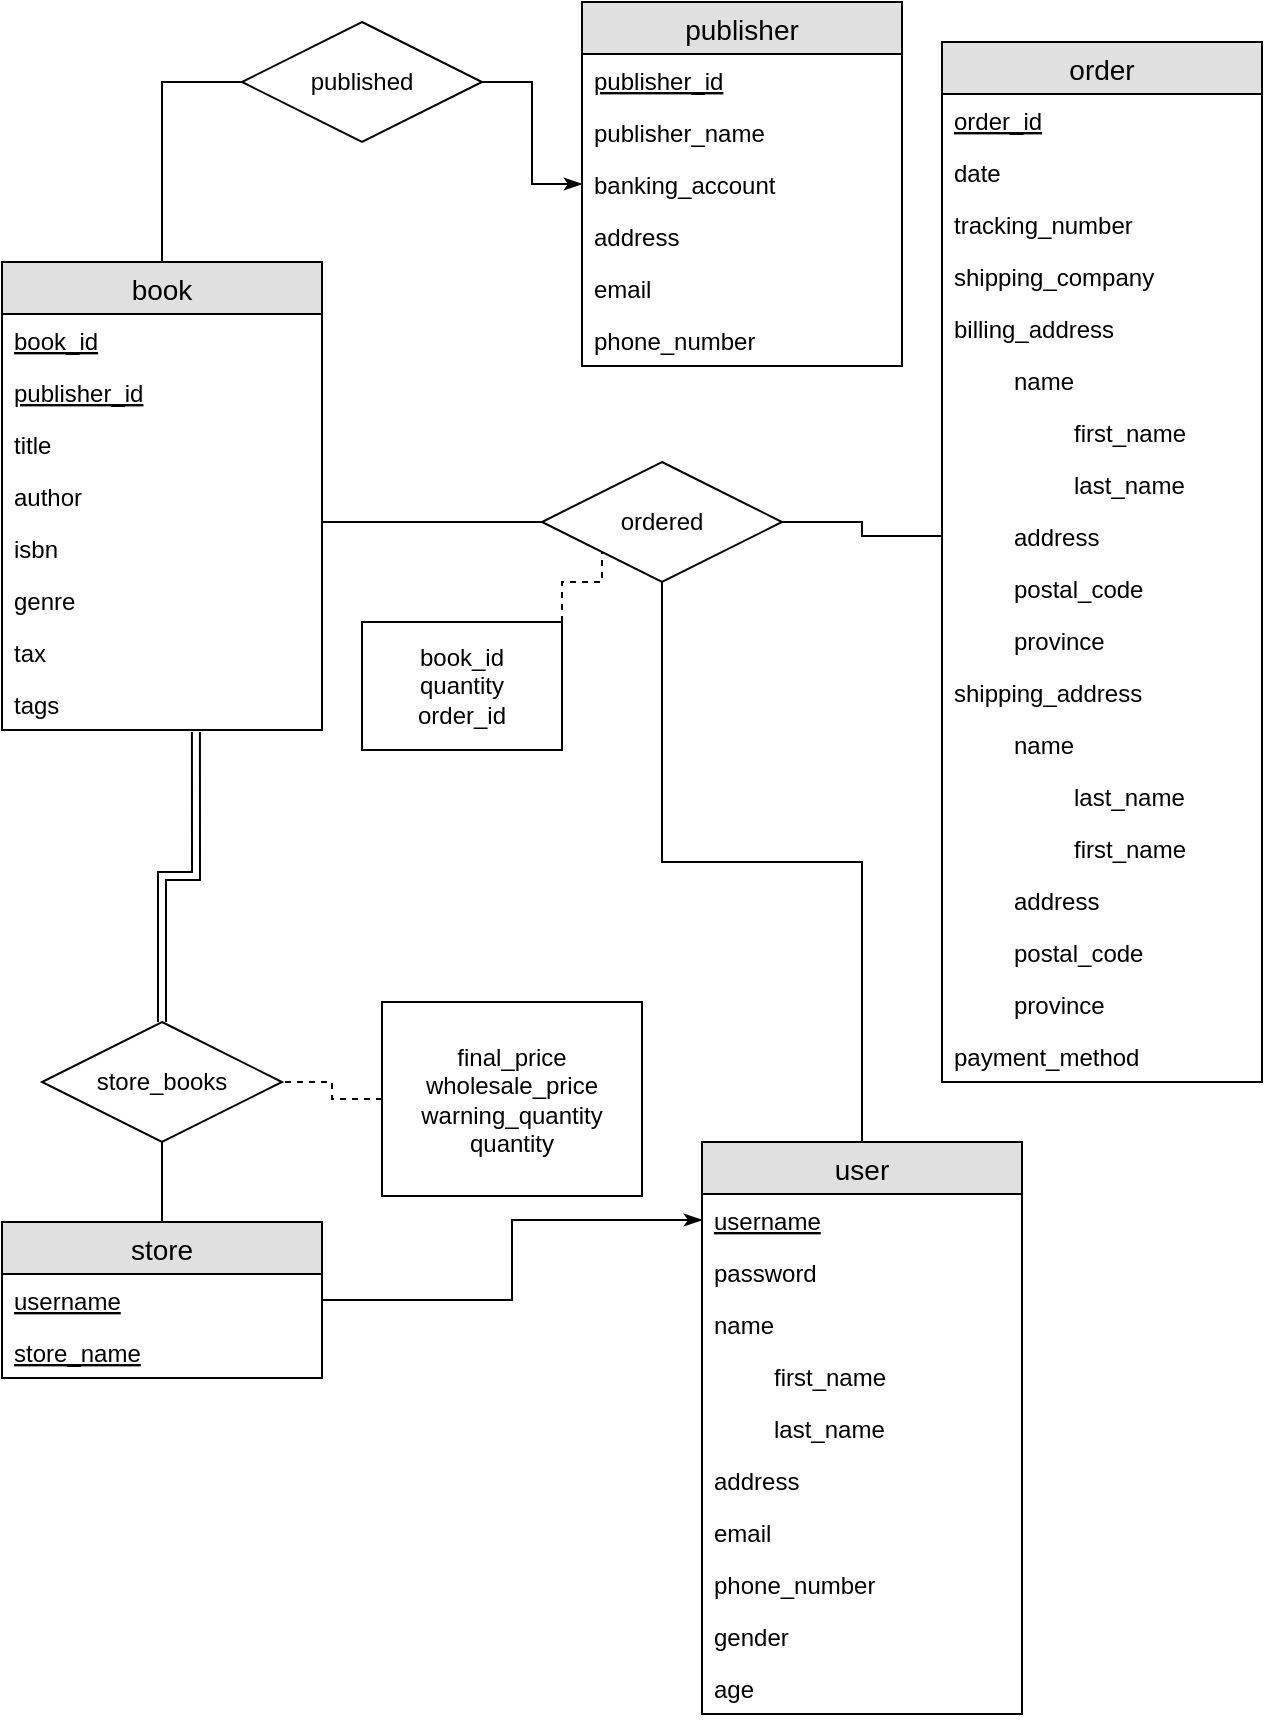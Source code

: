 <mxfile version="12.7.9" type="device"><diagram id="-2mnvvXNHoDZSLhDYM2M" name="Page-1"><mxGraphModel dx="1422" dy="1869" grid="1" gridSize="10" guides="1" tooltips="1" connect="1" arrows="1" fold="1" page="1" pageScale="1" pageWidth="850" pageHeight="1100" math="0" shadow="0"><root><mxCell id="0"/><mxCell id="1" parent="0"/><mxCell id="g3szPPGLEru6sh7x0R-I-1" value="book" style="swimlane;fontStyle=0;childLayout=stackLayout;horizontal=1;startSize=26;fillColor=#e0e0e0;horizontalStack=0;resizeParent=1;resizeParentMax=0;resizeLast=0;collapsible=1;marginBottom=0;swimlaneFillColor=#ffffff;align=center;fontSize=14;" vertex="1" parent="1"><mxGeometry x="40" y="40" width="160" height="234" as="geometry"/></mxCell><mxCell id="g3szPPGLEru6sh7x0R-I-2" value="book_id" style="text;strokeColor=none;fillColor=none;spacingLeft=4;spacingRight=4;overflow=hidden;rotatable=0;points=[[0,0.5],[1,0.5]];portConstraint=eastwest;fontSize=12;fontStyle=4" vertex="1" parent="g3szPPGLEru6sh7x0R-I-1"><mxGeometry y="26" width="160" height="26" as="geometry"/></mxCell><mxCell id="g3szPPGLEru6sh7x0R-I-3" value="publisher_id" style="text;strokeColor=none;fillColor=none;spacingLeft=4;spacingRight=4;overflow=hidden;rotatable=0;points=[[0,0.5],[1,0.5]];portConstraint=eastwest;fontSize=12;fontStyle=4" vertex="1" parent="g3szPPGLEru6sh7x0R-I-1"><mxGeometry y="52" width="160" height="26" as="geometry"/></mxCell><mxCell id="g3szPPGLEru6sh7x0R-I-4" value="title" style="text;strokeColor=none;fillColor=none;spacingLeft=4;spacingRight=4;overflow=hidden;rotatable=0;points=[[0,0.5],[1,0.5]];portConstraint=eastwest;fontSize=12;" vertex="1" parent="g3szPPGLEru6sh7x0R-I-1"><mxGeometry y="78" width="160" height="26" as="geometry"/></mxCell><mxCell id="g3szPPGLEru6sh7x0R-I-6" value="author" style="text;strokeColor=none;fillColor=none;spacingLeft=4;spacingRight=4;overflow=hidden;rotatable=0;points=[[0,0.5],[1,0.5]];portConstraint=eastwest;fontSize=12;" vertex="1" parent="g3szPPGLEru6sh7x0R-I-1"><mxGeometry y="104" width="160" height="26" as="geometry"/></mxCell><mxCell id="g3szPPGLEru6sh7x0R-I-5" value="isbn&#xA;" style="text;strokeColor=none;fillColor=none;spacingLeft=4;spacingRight=4;overflow=hidden;rotatable=0;points=[[0,0.5],[1,0.5]];portConstraint=eastwest;fontSize=12;" vertex="1" parent="g3szPPGLEru6sh7x0R-I-1"><mxGeometry y="130" width="160" height="26" as="geometry"/></mxCell><mxCell id="g3szPPGLEru6sh7x0R-I-7" value="genre" style="text;strokeColor=none;fillColor=none;spacingLeft=4;spacingRight=4;overflow=hidden;rotatable=0;points=[[0,0.5],[1,0.5]];portConstraint=eastwest;fontSize=12;" vertex="1" parent="g3szPPGLEru6sh7x0R-I-1"><mxGeometry y="156" width="160" height="26" as="geometry"/></mxCell><mxCell id="g3szPPGLEru6sh7x0R-I-52" value="tax" style="text;strokeColor=none;fillColor=none;spacingLeft=4;spacingRight=4;overflow=hidden;rotatable=0;points=[[0,0.5],[1,0.5]];portConstraint=eastwest;fontSize=12;" vertex="1" parent="g3szPPGLEru6sh7x0R-I-1"><mxGeometry y="182" width="160" height="26" as="geometry"/></mxCell><mxCell id="g3szPPGLEru6sh7x0R-I-8" value="tags" style="text;strokeColor=none;fillColor=none;spacingLeft=4;spacingRight=4;overflow=hidden;rotatable=0;points=[[0,0.5],[1,0.5]];portConstraint=eastwest;fontSize=12;" vertex="1" parent="g3szPPGLEru6sh7x0R-I-1"><mxGeometry y="208" width="160" height="26" as="geometry"/></mxCell><mxCell id="g3szPPGLEru6sh7x0R-I-10" value="user" style="swimlane;fontStyle=0;childLayout=stackLayout;horizontal=1;startSize=26;fillColor=#e0e0e0;horizontalStack=0;resizeParent=1;resizeParentMax=0;resizeLast=0;collapsible=1;marginBottom=0;swimlaneFillColor=#ffffff;align=center;fontSize=14;" vertex="1" parent="1"><mxGeometry x="390" y="480" width="160" height="286" as="geometry"/></mxCell><mxCell id="g3szPPGLEru6sh7x0R-I-11" value="username" style="text;strokeColor=none;fillColor=none;spacingLeft=4;spacingRight=4;overflow=hidden;rotatable=0;points=[[0,0.5],[1,0.5]];portConstraint=eastwest;fontSize=12;fontStyle=4" vertex="1" parent="g3szPPGLEru6sh7x0R-I-10"><mxGeometry y="26" width="160" height="26" as="geometry"/></mxCell><mxCell id="g3szPPGLEru6sh7x0R-I-12" value="password" style="text;strokeColor=none;fillColor=none;spacingLeft=4;spacingRight=4;overflow=hidden;rotatable=0;points=[[0,0.5],[1,0.5]];portConstraint=eastwest;fontSize=12;fontStyle=0" vertex="1" parent="g3szPPGLEru6sh7x0R-I-10"><mxGeometry y="52" width="160" height="26" as="geometry"/></mxCell><mxCell id="g3szPPGLEru6sh7x0R-I-23" value="name" style="text;strokeColor=none;fillColor=none;spacingLeft=4;spacingRight=4;overflow=hidden;rotatable=0;points=[[0,0.5],[1,0.5]];portConstraint=eastwest;fontSize=12;" vertex="1" parent="g3szPPGLEru6sh7x0R-I-10"><mxGeometry y="78" width="160" height="26" as="geometry"/></mxCell><mxCell id="g3szPPGLEru6sh7x0R-I-30" value="first_name" style="shape=partialRectangle;top=0;left=0;right=0;bottom=0;align=left;verticalAlign=top;fillColor=none;spacingLeft=34;spacingRight=4;overflow=hidden;rotatable=0;points=[[0,0.5],[1,0.5]];portConstraint=eastwest;dropTarget=0;fontSize=12;" vertex="1" parent="g3szPPGLEru6sh7x0R-I-10"><mxGeometry y="104" width="160" height="26" as="geometry"/></mxCell><mxCell id="g3szPPGLEru6sh7x0R-I-31" value="" style="shape=partialRectangle;top=0;left=0;bottom=0;right=0;fillColor=none;align=left;verticalAlign=top;spacingLeft=4;spacingRight=4;overflow=hidden;rotatable=0;points=[];portConstraint=eastwest;part=1;fontSize=12;" vertex="1" connectable="0" parent="g3szPPGLEru6sh7x0R-I-30"><mxGeometry width="30" height="26" as="geometry"/></mxCell><mxCell id="g3szPPGLEru6sh7x0R-I-32" value="last_name" style="shape=partialRectangle;top=0;left=0;right=0;bottom=0;align=left;verticalAlign=top;fillColor=none;spacingLeft=34;spacingRight=4;overflow=hidden;rotatable=0;points=[[0,0.5],[1,0.5]];portConstraint=eastwest;dropTarget=0;fontSize=12;" vertex="1" parent="g3szPPGLEru6sh7x0R-I-10"><mxGeometry y="130" width="160" height="26" as="geometry"/></mxCell><mxCell id="g3szPPGLEru6sh7x0R-I-33" value="" style="shape=partialRectangle;top=0;left=0;bottom=0;right=0;fillColor=none;align=left;verticalAlign=top;spacingLeft=4;spacingRight=4;overflow=hidden;rotatable=0;points=[];portConstraint=eastwest;part=1;fontSize=12;" vertex="1" connectable="0" parent="g3szPPGLEru6sh7x0R-I-32"><mxGeometry width="30" height="26" as="geometry"/></mxCell><mxCell id="g3szPPGLEru6sh7x0R-I-25" value="address" style="text;strokeColor=none;fillColor=none;spacingLeft=4;spacingRight=4;overflow=hidden;rotatable=0;points=[[0,0.5],[1,0.5]];portConstraint=eastwest;fontSize=12;" vertex="1" parent="g3szPPGLEru6sh7x0R-I-10"><mxGeometry y="156" width="160" height="26" as="geometry"/></mxCell><mxCell id="g3szPPGLEru6sh7x0R-I-26" value="email" style="text;strokeColor=none;fillColor=none;spacingLeft=4;spacingRight=4;overflow=hidden;rotatable=0;points=[[0,0.5],[1,0.5]];portConstraint=eastwest;fontSize=12;" vertex="1" parent="g3szPPGLEru6sh7x0R-I-10"><mxGeometry y="182" width="160" height="26" as="geometry"/></mxCell><mxCell id="g3szPPGLEru6sh7x0R-I-27" value="phone_number" style="text;strokeColor=none;fillColor=none;spacingLeft=4;spacingRight=4;overflow=hidden;rotatable=0;points=[[0,0.5],[1,0.5]];portConstraint=eastwest;fontSize=12;" vertex="1" parent="g3szPPGLEru6sh7x0R-I-10"><mxGeometry y="208" width="160" height="26" as="geometry"/></mxCell><mxCell id="g3szPPGLEru6sh7x0R-I-20" value="gender" style="text;strokeColor=none;fillColor=none;spacingLeft=4;spacingRight=4;overflow=hidden;rotatable=0;points=[[0,0.5],[1,0.5]];portConstraint=eastwest;fontSize=12;" vertex="1" parent="g3szPPGLEru6sh7x0R-I-10"><mxGeometry y="234" width="160" height="26" as="geometry"/></mxCell><mxCell id="g3szPPGLEru6sh7x0R-I-19" value="age" style="text;strokeColor=none;fillColor=none;spacingLeft=4;spacingRight=4;overflow=hidden;rotatable=0;points=[[0,0.5],[1,0.5]];portConstraint=eastwest;fontSize=12;" vertex="1" parent="g3szPPGLEru6sh7x0R-I-10"><mxGeometry y="260" width="160" height="26" as="geometry"/></mxCell><mxCell id="g3szPPGLEru6sh7x0R-I-22" value="publisher" style="swimlane;fontStyle=0;childLayout=stackLayout;horizontal=1;startSize=26;fillColor=#e0e0e0;horizontalStack=0;resizeParent=1;resizeParentMax=0;resizeLast=0;collapsible=1;marginBottom=0;swimlaneFillColor=#ffffff;align=center;fontSize=14;" vertex="1" parent="1"><mxGeometry x="330" y="-90" width="160" height="182" as="geometry"/></mxCell><mxCell id="g3szPPGLEru6sh7x0R-I-43" value="publisher_id" style="text;strokeColor=none;fillColor=none;spacingLeft=4;spacingRight=4;overflow=hidden;rotatable=0;points=[[0,0.5],[1,0.5]];portConstraint=eastwest;fontSize=12;fontStyle=4" vertex="1" parent="g3szPPGLEru6sh7x0R-I-22"><mxGeometry y="26" width="160" height="26" as="geometry"/></mxCell><mxCell id="g3szPPGLEru6sh7x0R-I-102" value="publisher_name" style="text;strokeColor=none;fillColor=none;spacingLeft=4;spacingRight=4;overflow=hidden;rotatable=0;points=[[0,0.5],[1,0.5]];portConstraint=eastwest;fontSize=12;" vertex="1" parent="g3szPPGLEru6sh7x0R-I-22"><mxGeometry y="52" width="160" height="26" as="geometry"/></mxCell><mxCell id="g3szPPGLEru6sh7x0R-I-115" value="banking_account" style="text;strokeColor=none;fillColor=none;spacingLeft=4;spacingRight=4;overflow=hidden;rotatable=0;points=[[0,0.5],[1,0.5]];portConstraint=eastwest;fontSize=12;" vertex="1" parent="g3szPPGLEru6sh7x0R-I-22"><mxGeometry y="78" width="160" height="26" as="geometry"/></mxCell><mxCell id="g3szPPGLEru6sh7x0R-I-116" value="address" style="text;strokeColor=none;fillColor=none;spacingLeft=4;spacingRight=4;overflow=hidden;rotatable=0;points=[[0,0.5],[1,0.5]];portConstraint=eastwest;fontSize=12;" vertex="1" parent="g3szPPGLEru6sh7x0R-I-22"><mxGeometry y="104" width="160" height="26" as="geometry"/></mxCell><mxCell id="g3szPPGLEru6sh7x0R-I-117" value="email" style="text;strokeColor=none;fillColor=none;spacingLeft=4;spacingRight=4;overflow=hidden;rotatable=0;points=[[0,0.5],[1,0.5]];portConstraint=eastwest;fontSize=12;" vertex="1" parent="g3szPPGLEru6sh7x0R-I-22"><mxGeometry y="130" width="160" height="26" as="geometry"/></mxCell><mxCell id="g3szPPGLEru6sh7x0R-I-36" value="phone_number" style="text;strokeColor=none;fillColor=none;spacingLeft=4;spacingRight=4;overflow=hidden;rotatable=0;points=[[0,0.5],[1,0.5]];portConstraint=eastwest;fontSize=12;" vertex="1" parent="g3szPPGLEru6sh7x0R-I-22"><mxGeometry y="156" width="160" height="26" as="geometry"/></mxCell><mxCell id="g3szPPGLEru6sh7x0R-I-53" value="order" style="swimlane;fontStyle=0;childLayout=stackLayout;horizontal=1;startSize=26;fillColor=#e0e0e0;horizontalStack=0;resizeParent=1;resizeParentMax=0;resizeLast=0;collapsible=1;marginBottom=0;swimlaneFillColor=#ffffff;align=center;fontSize=14;strokeColor=#000000;" vertex="1" parent="1"><mxGeometry x="510" y="-70" width="160" height="520" as="geometry"/></mxCell><mxCell id="g3szPPGLEru6sh7x0R-I-54" value="order_id" style="text;strokeColor=none;fillColor=none;spacingLeft=4;spacingRight=4;overflow=hidden;rotatable=0;points=[[0,0.5],[1,0.5]];portConstraint=eastwest;fontSize=12;fontStyle=4" vertex="1" parent="g3szPPGLEru6sh7x0R-I-53"><mxGeometry y="26" width="160" height="26" as="geometry"/></mxCell><mxCell id="g3szPPGLEru6sh7x0R-I-109" value="date" style="text;strokeColor=none;fillColor=none;spacingLeft=4;spacingRight=4;overflow=hidden;rotatable=0;points=[[0,0.5],[1,0.5]];portConstraint=eastwest;fontSize=12;" vertex="1" parent="g3szPPGLEru6sh7x0R-I-53"><mxGeometry y="52" width="160" height="26" as="geometry"/></mxCell><mxCell id="g3szPPGLEru6sh7x0R-I-55" value="tracking_number" style="text;strokeColor=none;fillColor=none;spacingLeft=4;spacingRight=4;overflow=hidden;rotatable=0;points=[[0,0.5],[1,0.5]];portConstraint=eastwest;fontSize=12;" vertex="1" parent="g3szPPGLEru6sh7x0R-I-53"><mxGeometry y="78" width="160" height="26" as="geometry"/></mxCell><mxCell id="g3szPPGLEru6sh7x0R-I-56" value="shipping_company" style="text;strokeColor=none;fillColor=none;spacingLeft=4;spacingRight=4;overflow=hidden;rotatable=0;points=[[0,0.5],[1,0.5]];portConstraint=eastwest;fontSize=12;" vertex="1" parent="g3szPPGLEru6sh7x0R-I-53"><mxGeometry y="104" width="160" height="26" as="geometry"/></mxCell><mxCell id="g3szPPGLEru6sh7x0R-I-64" value="billing_address" style="text;strokeColor=none;fillColor=none;spacingLeft=4;spacingRight=4;overflow=hidden;rotatable=0;points=[[0,0.5],[1,0.5]];portConstraint=eastwest;fontSize=12;" vertex="1" parent="g3szPPGLEru6sh7x0R-I-53"><mxGeometry y="130" width="160" height="26" as="geometry"/></mxCell><mxCell id="g3szPPGLEru6sh7x0R-I-79" value="name" style="shape=partialRectangle;top=0;left=0;right=0;bottom=0;align=left;verticalAlign=top;fillColor=none;spacingLeft=34;spacingRight=4;overflow=hidden;rotatable=0;points=[[0,0.5],[1,0.5]];portConstraint=eastwest;dropTarget=0;fontSize=12;strokeColor=#000000;" vertex="1" parent="g3szPPGLEru6sh7x0R-I-53"><mxGeometry y="156" width="160" height="26" as="geometry"/></mxCell><mxCell id="g3szPPGLEru6sh7x0R-I-80" value="" style="shape=partialRectangle;top=0;left=0;bottom=0;right=0;fillColor=none;align=left;verticalAlign=top;spacingLeft=4;spacingRight=4;overflow=hidden;rotatable=0;points=[];portConstraint=eastwest;part=1;fontSize=12;" vertex="1" connectable="0" parent="g3szPPGLEru6sh7x0R-I-79"><mxGeometry width="30" height="26" as="geometry"/></mxCell><mxCell id="g3szPPGLEru6sh7x0R-I-81" value="first_name" style="shape=partialRectangle;top=0;left=0;right=0;bottom=0;align=left;verticalAlign=top;fillColor=none;spacingLeft=64;spacingRight=4;overflow=hidden;rotatable=0;points=[[0,0.5],[1,0.5]];portConstraint=eastwest;dropTarget=0;fontSize=12;strokeColor=#000000;" vertex="1" parent="g3szPPGLEru6sh7x0R-I-53"><mxGeometry y="182" width="160" height="26" as="geometry"/></mxCell><mxCell id="g3szPPGLEru6sh7x0R-I-82" value="" style="shape=partialRectangle;top=0;left=0;bottom=0;right=0;fillColor=none;align=left;verticalAlign=top;spacingLeft=4;spacingRight=4;overflow=hidden;rotatable=0;points=[];portConstraint=eastwest;part=1;fontSize=12;" vertex="1" connectable="0" parent="g3szPPGLEru6sh7x0R-I-81"><mxGeometry width="30" height="26" as="geometry"/></mxCell><mxCell id="g3szPPGLEru6sh7x0R-I-65" value="last_name" style="shape=partialRectangle;top=0;left=0;right=0;bottom=0;align=left;verticalAlign=top;fillColor=none;spacingLeft=64;spacingRight=4;overflow=hidden;rotatable=0;points=[[0,0.5],[1,0.5]];portConstraint=eastwest;dropTarget=0;fontSize=12;strokeColor=#000000;" vertex="1" parent="g3szPPGLEru6sh7x0R-I-53"><mxGeometry y="208" width="160" height="26" as="geometry"/></mxCell><mxCell id="g3szPPGLEru6sh7x0R-I-66" value="" style="shape=partialRectangle;top=0;left=0;bottom=0;right=0;fillColor=none;align=left;verticalAlign=top;spacingLeft=4;spacingRight=4;overflow=hidden;rotatable=0;points=[];portConstraint=eastwest;part=1;fontSize=12;" vertex="1" connectable="0" parent="g3szPPGLEru6sh7x0R-I-65"><mxGeometry width="30" height="26" as="geometry"/></mxCell><mxCell id="g3szPPGLEru6sh7x0R-I-67" value="address" style="shape=partialRectangle;top=0;left=0;right=0;bottom=0;align=left;verticalAlign=top;fillColor=none;spacingLeft=34;spacingRight=4;overflow=hidden;rotatable=0;points=[[0,0.5],[1,0.5]];portConstraint=eastwest;dropTarget=0;fontSize=12;strokeColor=#000000;" vertex="1" parent="g3szPPGLEru6sh7x0R-I-53"><mxGeometry y="234" width="160" height="26" as="geometry"/></mxCell><mxCell id="g3szPPGLEru6sh7x0R-I-68" value="" style="shape=partialRectangle;top=0;left=0;bottom=0;right=0;fillColor=none;align=left;verticalAlign=top;spacingLeft=4;spacingRight=4;overflow=hidden;rotatable=0;points=[];portConstraint=eastwest;part=1;fontSize=12;" vertex="1" connectable="0" parent="g3szPPGLEru6sh7x0R-I-67"><mxGeometry width="30" height="26" as="geometry"/></mxCell><mxCell id="g3szPPGLEru6sh7x0R-I-73" value="postal_code" style="shape=partialRectangle;top=0;left=0;right=0;bottom=0;align=left;verticalAlign=top;fillColor=none;spacingLeft=34;spacingRight=4;overflow=hidden;rotatable=0;points=[[0,0.5],[1,0.5]];portConstraint=eastwest;dropTarget=0;fontSize=12;strokeColor=#000000;" vertex="1" parent="g3szPPGLEru6sh7x0R-I-53"><mxGeometry y="260" width="160" height="26" as="geometry"/></mxCell><mxCell id="g3szPPGLEru6sh7x0R-I-74" value="" style="shape=partialRectangle;top=0;left=0;bottom=0;right=0;fillColor=none;align=left;verticalAlign=top;spacingLeft=4;spacingRight=4;overflow=hidden;rotatable=0;points=[];portConstraint=eastwest;part=1;fontSize=12;" vertex="1" connectable="0" parent="g3szPPGLEru6sh7x0R-I-73"><mxGeometry width="30" height="26" as="geometry"/></mxCell><mxCell id="g3szPPGLEru6sh7x0R-I-71" value="province" style="shape=partialRectangle;top=0;left=0;right=0;bottom=0;align=left;verticalAlign=top;fillColor=none;spacingLeft=34;spacingRight=4;overflow=hidden;rotatable=0;points=[[0,0.5],[1,0.5]];portConstraint=eastwest;dropTarget=0;fontSize=12;strokeColor=#000000;" vertex="1" parent="g3szPPGLEru6sh7x0R-I-53"><mxGeometry y="286" width="160" height="26" as="geometry"/></mxCell><mxCell id="g3szPPGLEru6sh7x0R-I-72" value="" style="shape=partialRectangle;top=0;left=0;bottom=0;right=0;fillColor=none;align=left;verticalAlign=top;spacingLeft=4;spacingRight=4;overflow=hidden;rotatable=0;points=[];portConstraint=eastwest;part=1;fontSize=12;" vertex="1" connectable="0" parent="g3szPPGLEru6sh7x0R-I-71"><mxGeometry width="30" height="26" as="geometry"/></mxCell><mxCell id="g3szPPGLEru6sh7x0R-I-83" value="shipping_address" style="text;strokeColor=none;fillColor=none;spacingLeft=4;spacingRight=4;overflow=hidden;rotatable=0;points=[[0,0.5],[1,0.5]];portConstraint=eastwest;fontSize=12;" vertex="1" parent="g3szPPGLEru6sh7x0R-I-53"><mxGeometry y="312" width="160" height="26" as="geometry"/></mxCell><mxCell id="g3szPPGLEru6sh7x0R-I-90" value="name" style="shape=partialRectangle;top=0;left=0;right=0;bottom=0;align=left;verticalAlign=top;fillColor=none;spacingLeft=34;spacingRight=4;overflow=hidden;rotatable=0;points=[[0,0.5],[1,0.5]];portConstraint=eastwest;dropTarget=0;fontSize=12;strokeColor=#000000;" vertex="1" parent="g3szPPGLEru6sh7x0R-I-53"><mxGeometry y="338" width="160" height="26" as="geometry"/></mxCell><mxCell id="g3szPPGLEru6sh7x0R-I-91" value="" style="shape=partialRectangle;top=0;left=0;bottom=0;right=0;fillColor=none;align=left;verticalAlign=top;spacingLeft=4;spacingRight=4;overflow=hidden;rotatable=0;points=[];portConstraint=eastwest;part=1;fontSize=12;" vertex="1" connectable="0" parent="g3szPPGLEru6sh7x0R-I-90"><mxGeometry width="30" height="26" as="geometry"/></mxCell><mxCell id="g3szPPGLEru6sh7x0R-I-94" value="last_name" style="shape=partialRectangle;top=0;left=0;right=0;bottom=0;align=left;verticalAlign=top;fillColor=none;spacingLeft=64;spacingRight=4;overflow=hidden;rotatable=0;points=[[0,0.5],[1,0.5]];portConstraint=eastwest;dropTarget=0;fontSize=12;strokeColor=#000000;" vertex="1" parent="g3szPPGLEru6sh7x0R-I-53"><mxGeometry y="364" width="160" height="26" as="geometry"/></mxCell><mxCell id="g3szPPGLEru6sh7x0R-I-95" value="" style="shape=partialRectangle;top=0;left=0;bottom=0;right=0;fillColor=none;align=left;verticalAlign=top;spacingLeft=4;spacingRight=4;overflow=hidden;rotatable=0;points=[];portConstraint=eastwest;part=1;fontSize=12;" vertex="1" connectable="0" parent="g3szPPGLEru6sh7x0R-I-94"><mxGeometry width="30" height="26" as="geometry"/></mxCell><mxCell id="g3szPPGLEru6sh7x0R-I-92" value="first_name" style="shape=partialRectangle;top=0;left=0;right=0;bottom=0;align=left;verticalAlign=top;fillColor=none;spacingLeft=64;spacingRight=4;overflow=hidden;rotatable=0;points=[[0,0.5],[1,0.5]];portConstraint=eastwest;dropTarget=0;fontSize=12;strokeColor=#000000;" vertex="1" parent="g3szPPGLEru6sh7x0R-I-53"><mxGeometry y="390" width="160" height="26" as="geometry"/></mxCell><mxCell id="g3szPPGLEru6sh7x0R-I-93" value="" style="shape=partialRectangle;top=0;left=0;bottom=0;right=0;fillColor=none;align=left;verticalAlign=top;spacingLeft=4;spacingRight=4;overflow=hidden;rotatable=0;points=[];portConstraint=eastwest;part=1;fontSize=12;" vertex="1" connectable="0" parent="g3szPPGLEru6sh7x0R-I-92"><mxGeometry width="30" height="26" as="geometry"/></mxCell><mxCell id="g3szPPGLEru6sh7x0R-I-84" value="address" style="shape=partialRectangle;top=0;left=0;right=0;bottom=0;align=left;verticalAlign=top;fillColor=none;spacingLeft=34;spacingRight=4;overflow=hidden;rotatable=0;points=[[0,0.5],[1,0.5]];portConstraint=eastwest;dropTarget=0;fontSize=12;strokeColor=#000000;" vertex="1" parent="g3szPPGLEru6sh7x0R-I-53"><mxGeometry y="416" width="160" height="26" as="geometry"/></mxCell><mxCell id="g3szPPGLEru6sh7x0R-I-85" value="" style="shape=partialRectangle;top=0;left=0;bottom=0;right=0;fillColor=none;align=left;verticalAlign=top;spacingLeft=4;spacingRight=4;overflow=hidden;rotatable=0;points=[];portConstraint=eastwest;part=1;fontSize=12;" vertex="1" connectable="0" parent="g3szPPGLEru6sh7x0R-I-84"><mxGeometry width="30" height="26" as="geometry"/></mxCell><mxCell id="g3szPPGLEru6sh7x0R-I-88" value="postal_code" style="shape=partialRectangle;top=0;left=0;right=0;bottom=0;align=left;verticalAlign=top;fillColor=none;spacingLeft=34;spacingRight=4;overflow=hidden;rotatable=0;points=[[0,0.5],[1,0.5]];portConstraint=eastwest;dropTarget=0;fontSize=12;strokeColor=#000000;" vertex="1" parent="g3szPPGLEru6sh7x0R-I-53"><mxGeometry y="442" width="160" height="26" as="geometry"/></mxCell><mxCell id="g3szPPGLEru6sh7x0R-I-89" value="" style="shape=partialRectangle;top=0;left=0;bottom=0;right=0;fillColor=none;align=left;verticalAlign=top;spacingLeft=4;spacingRight=4;overflow=hidden;rotatable=0;points=[];portConstraint=eastwest;part=1;fontSize=12;" vertex="1" connectable="0" parent="g3szPPGLEru6sh7x0R-I-88"><mxGeometry width="30" height="26" as="geometry"/></mxCell><mxCell id="g3szPPGLEru6sh7x0R-I-86" value="province" style="shape=partialRectangle;top=0;left=0;right=0;bottom=0;align=left;verticalAlign=top;fillColor=none;spacingLeft=34;spacingRight=4;overflow=hidden;rotatable=0;points=[[0,0.5],[1,0.5]];portConstraint=eastwest;dropTarget=0;fontSize=12;strokeColor=#000000;" vertex="1" parent="g3szPPGLEru6sh7x0R-I-53"><mxGeometry y="468" width="160" height="26" as="geometry"/></mxCell><mxCell id="g3szPPGLEru6sh7x0R-I-87" value="" style="shape=partialRectangle;top=0;left=0;bottom=0;right=0;fillColor=none;align=left;verticalAlign=top;spacingLeft=4;spacingRight=4;overflow=hidden;rotatable=0;points=[];portConstraint=eastwest;part=1;fontSize=12;" vertex="1" connectable="0" parent="g3szPPGLEru6sh7x0R-I-86"><mxGeometry width="30" height="26" as="geometry"/></mxCell><mxCell id="g3szPPGLEru6sh7x0R-I-63" value="payment_method" style="text;strokeColor=none;fillColor=none;spacingLeft=4;spacingRight=4;overflow=hidden;rotatable=0;points=[[0,0.5],[1,0.5]];portConstraint=eastwest;fontSize=12;" vertex="1" parent="g3szPPGLEru6sh7x0R-I-53"><mxGeometry y="494" width="160" height="26" as="geometry"/></mxCell><mxCell id="g3szPPGLEru6sh7x0R-I-99" style="edgeStyle=orthogonalEdgeStyle;rounded=0;orthogonalLoop=1;jettySize=auto;html=1;exitX=0;exitY=0.5;exitDx=0;exitDy=0;endArrow=none;endFill=0;" edge="1" parent="1" source="g3szPPGLEru6sh7x0R-I-96"><mxGeometry relative="1" as="geometry"><mxPoint x="200" y="170" as="targetPoint"/><Array as="points"><mxPoint x="310" y="170"/></Array></mxGeometry></mxCell><mxCell id="g3szPPGLEru6sh7x0R-I-129" style="edgeStyle=orthogonalEdgeStyle;rounded=0;orthogonalLoop=1;jettySize=auto;html=1;exitX=1;exitY=0.5;exitDx=0;exitDy=0;entryX=0;entryY=0.5;entryDx=0;entryDy=0;endArrow=none;endFill=0;" edge="1" parent="1" source="g3szPPGLEru6sh7x0R-I-96" target="g3szPPGLEru6sh7x0R-I-67"><mxGeometry relative="1" as="geometry"/></mxCell><mxCell id="g3szPPGLEru6sh7x0R-I-130" style="edgeStyle=orthogonalEdgeStyle;rounded=0;orthogonalLoop=1;jettySize=auto;html=1;exitX=0.5;exitY=1;exitDx=0;exitDy=0;entryX=0.5;entryY=0;entryDx=0;entryDy=0;endArrow=none;endFill=0;" edge="1" parent="1" source="g3szPPGLEru6sh7x0R-I-96" target="g3szPPGLEru6sh7x0R-I-10"><mxGeometry relative="1" as="geometry"/></mxCell><mxCell id="g3szPPGLEru6sh7x0R-I-96" value="ordered" style="shape=rhombus;perimeter=rhombusPerimeter;whiteSpace=wrap;html=1;align=center;strokeColor=#000000;" vertex="1" parent="1"><mxGeometry x="310" y="140" width="120" height="60" as="geometry"/></mxCell><mxCell id="g3szPPGLEru6sh7x0R-I-104" style="edgeStyle=orthogonalEdgeStyle;rounded=0;orthogonalLoop=1;jettySize=auto;html=1;exitX=0;exitY=0.5;exitDx=0;exitDy=0;entryX=0.5;entryY=0;entryDx=0;entryDy=0;endArrow=none;endFill=0;" edge="1" parent="1" source="g3szPPGLEru6sh7x0R-I-103" target="g3szPPGLEru6sh7x0R-I-1"><mxGeometry relative="1" as="geometry"/></mxCell><mxCell id="g3szPPGLEru6sh7x0R-I-105" style="edgeStyle=orthogonalEdgeStyle;rounded=0;orthogonalLoop=1;jettySize=auto;html=1;exitX=1;exitY=0.5;exitDx=0;exitDy=0;endArrow=classicThin;endFill=1;" edge="1" parent="1" source="g3szPPGLEru6sh7x0R-I-103" target="g3szPPGLEru6sh7x0R-I-22"><mxGeometry relative="1" as="geometry"/></mxCell><mxCell id="g3szPPGLEru6sh7x0R-I-103" value="published" style="shape=rhombus;perimeter=rhombusPerimeter;whiteSpace=wrap;html=1;align=center;strokeColor=#000000;" vertex="1" parent="1"><mxGeometry x="160" y="-80" width="120" height="60" as="geometry"/></mxCell><mxCell id="g3szPPGLEru6sh7x0R-I-114" style="edgeStyle=orthogonalEdgeStyle;rounded=0;orthogonalLoop=1;jettySize=auto;html=1;exitX=1;exitY=0;exitDx=0;exitDy=0;entryX=0;entryY=1;entryDx=0;entryDy=0;endArrow=none;endFill=0;dashed=1;" edge="1" parent="1" source="g3szPPGLEru6sh7x0R-I-112" target="g3szPPGLEru6sh7x0R-I-96"><mxGeometry relative="1" as="geometry"/></mxCell><mxCell id="g3szPPGLEru6sh7x0R-I-112" value="&lt;div&gt;book_id&lt;/div&gt;&lt;div&gt;quantity&lt;/div&gt;&lt;div&gt;order_id&lt;br&gt;&lt;/div&gt;" style="whiteSpace=wrap;html=1;align=center;strokeColor=#000000;" vertex="1" parent="1"><mxGeometry x="220" y="220" width="100" height="64" as="geometry"/></mxCell><mxCell id="g3szPPGLEru6sh7x0R-I-126" style="edgeStyle=orthogonalEdgeStyle;rounded=0;orthogonalLoop=1;jettySize=auto;html=1;exitX=0.5;exitY=0;exitDx=0;exitDy=0;entryX=0.5;entryY=1;entryDx=0;entryDy=0;endArrow=none;endFill=0;" edge="1" parent="1" source="g3szPPGLEru6sh7x0R-I-118" target="g3szPPGLEru6sh7x0R-I-123"><mxGeometry relative="1" as="geometry"/></mxCell><mxCell id="g3szPPGLEru6sh7x0R-I-118" value="store" style="swimlane;fontStyle=0;childLayout=stackLayout;horizontal=1;startSize=26;fillColor=#e0e0e0;horizontalStack=0;resizeParent=1;resizeParentMax=0;resizeLast=0;collapsible=1;marginBottom=0;swimlaneFillColor=#ffffff;align=center;fontSize=14;strokeColor=#000000;" vertex="1" parent="1"><mxGeometry x="40" y="520" width="160" height="78" as="geometry"/></mxCell><mxCell id="g3szPPGLEru6sh7x0R-I-119" value="username" style="text;strokeColor=none;fillColor=none;spacingLeft=4;spacingRight=4;overflow=hidden;rotatable=0;points=[[0,0.5],[1,0.5]];portConstraint=eastwest;fontSize=12;fontStyle=4" vertex="1" parent="g3szPPGLEru6sh7x0R-I-118"><mxGeometry y="26" width="160" height="26" as="geometry"/></mxCell><mxCell id="g3szPPGLEru6sh7x0R-I-120" value="store_name" style="text;strokeColor=none;fillColor=none;spacingLeft=4;spacingRight=4;overflow=hidden;rotatable=0;points=[[0,0.5],[1,0.5]];portConstraint=eastwest;fontSize=12;fontStyle=4" vertex="1" parent="g3szPPGLEru6sh7x0R-I-118"><mxGeometry y="52" width="160" height="26" as="geometry"/></mxCell><mxCell id="g3szPPGLEru6sh7x0R-I-127" style="edgeStyle=orthogonalEdgeStyle;rounded=0;orthogonalLoop=1;jettySize=auto;html=1;exitX=0.5;exitY=0;exitDx=0;exitDy=0;endArrow=none;endFill=0;shape=link;entryX=0.606;entryY=1.038;entryDx=0;entryDy=0;entryPerimeter=0;" edge="1" parent="1" source="g3szPPGLEru6sh7x0R-I-123" target="g3szPPGLEru6sh7x0R-I-8"><mxGeometry relative="1" as="geometry"><mxPoint x="200" y="287" as="targetPoint"/></mxGeometry></mxCell><mxCell id="g3szPPGLEru6sh7x0R-I-123" value="store_books" style="shape=rhombus;perimeter=rhombusPerimeter;whiteSpace=wrap;html=1;align=center;strokeColor=#000000;" vertex="1" parent="1"><mxGeometry x="60" y="420" width="120" height="60" as="geometry"/></mxCell><mxCell id="g3szPPGLEru6sh7x0R-I-125" style="edgeStyle=orthogonalEdgeStyle;rounded=0;orthogonalLoop=1;jettySize=auto;html=1;exitX=0;exitY=0.5;exitDx=0;exitDy=0;entryX=1;entryY=0.5;entryDx=0;entryDy=0;dashed=1;endArrow=none;endFill=0;" edge="1" parent="1" source="g3szPPGLEru6sh7x0R-I-124" target="g3szPPGLEru6sh7x0R-I-123"><mxGeometry relative="1" as="geometry"/></mxCell><mxCell id="g3szPPGLEru6sh7x0R-I-124" value="&lt;div&gt;final_price&lt;/div&gt;&lt;div&gt;wholesale_price&lt;/div&gt;&lt;div&gt;warning_quantity&lt;/div&gt;&lt;div&gt;quantity&lt;br&gt;&lt;/div&gt;" style="whiteSpace=wrap;html=1;align=center;strokeColor=#000000;" vertex="1" parent="1"><mxGeometry x="230" y="410" width="130" height="97" as="geometry"/></mxCell><mxCell id="g3szPPGLEru6sh7x0R-I-128" style="edgeStyle=orthogonalEdgeStyle;rounded=0;orthogonalLoop=1;jettySize=auto;html=1;exitX=1;exitY=0.5;exitDx=0;exitDy=0;entryX=0;entryY=0.5;entryDx=0;entryDy=0;endArrow=classicThin;endFill=1;" edge="1" parent="1" source="g3szPPGLEru6sh7x0R-I-119" target="g3szPPGLEru6sh7x0R-I-11"><mxGeometry relative="1" as="geometry"/></mxCell></root></mxGraphModel></diagram></mxfile>